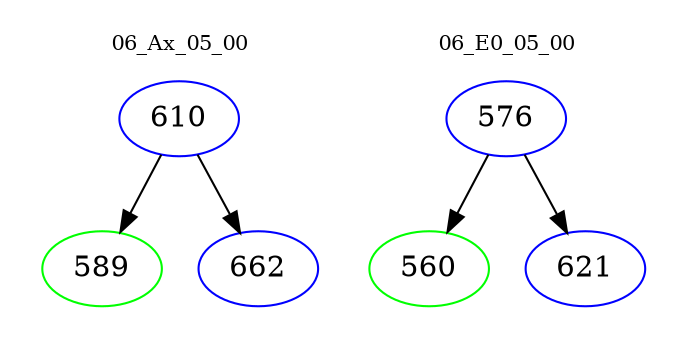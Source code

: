 digraph{
subgraph cluster_0 {
color = white
label = "06_Ax_05_00";
fontsize=10;
T0_610 [label="610", color="blue"]
T0_610 -> T0_589 [color="black"]
T0_589 [label="589", color="green"]
T0_610 -> T0_662 [color="black"]
T0_662 [label="662", color="blue"]
}
subgraph cluster_1 {
color = white
label = "06_E0_05_00";
fontsize=10;
T1_576 [label="576", color="blue"]
T1_576 -> T1_560 [color="black"]
T1_560 [label="560", color="green"]
T1_576 -> T1_621 [color="black"]
T1_621 [label="621", color="blue"]
}
}
